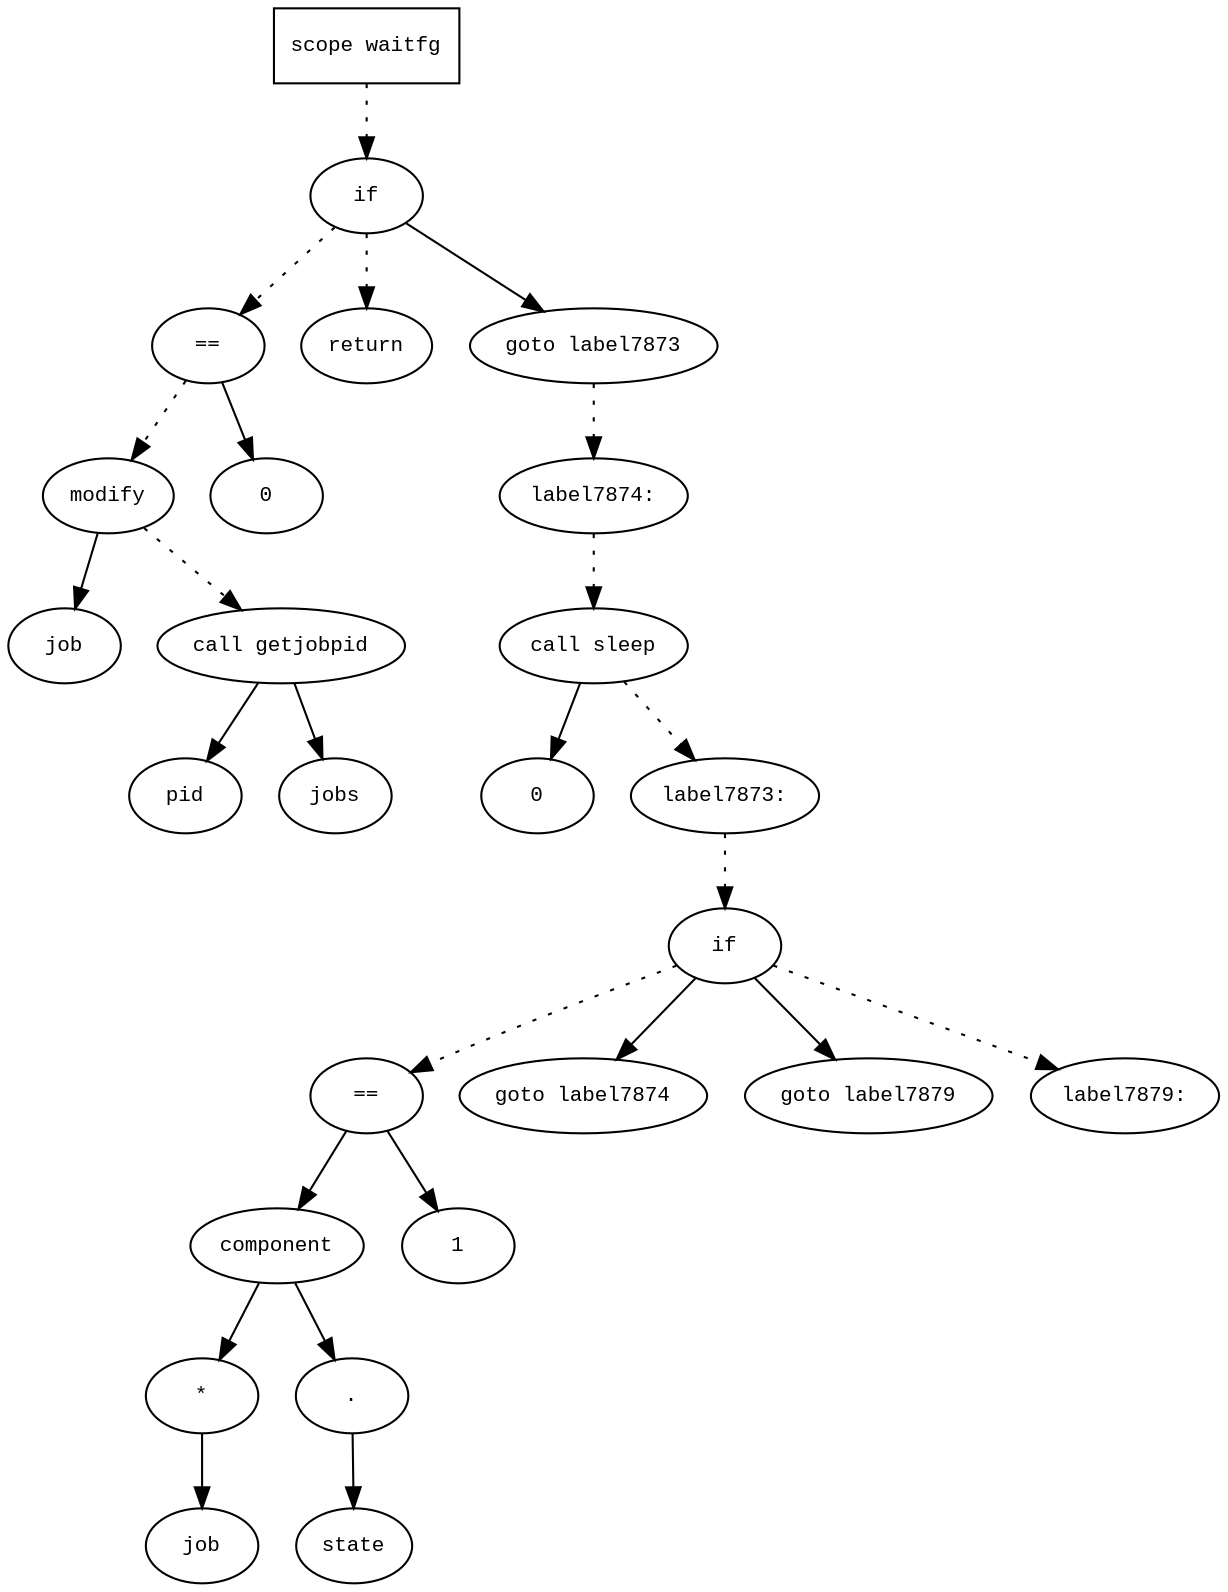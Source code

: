 digraph AST {
  graph [fontname="Times New Roman",fontsize=10];
  node  [fontname="Courier New",fontsize=10];
  edge  [fontname="Times New Roman",fontsize=10];

  node1 [label="scope waitfg",shape=box];
  node2 [label="if",shape=ellipse];
  node1 -> node2 [style=dotted];
  node3 [label="==",shape=ellipse];
  node4 [label="modify",shape=ellipse];
  node5 [label="job",shape=ellipse];
  node4 -> node5;
  node6 [label="call getjobpid",shape=ellipse];
  node7 [label="pid",shape=ellipse];
  node6 -> node7;
  node8 [label="jobs",shape=ellipse];
  node6 -> node8;
  node4 -> node6 [style=dotted];
  node3 -> node4 [style=dotted];
  node9 [label="0",shape=ellipse];
  node3 -> node9;
  node2 -> node3 [style=dotted];
  node10 [label="return",shape=ellipse];
  node2 -> node10 [style=dotted];
  node11 [label="goto label7873",shape=ellipse];
  node2 -> node11;
  node12 [label="label7874:",shape=ellipse];
  node11 -> node12 [style=dotted];
  node13 [label="call sleep",shape=ellipse];
  node14 [label="0",shape=ellipse];
  node13 -> node14;
  node12 -> node13 [style=dotted];
  node15 [label="label7873:",shape=ellipse];
  node13 -> node15 [style=dotted];
  node16 [label="if",shape=ellipse];
  node15 -> node16 [style=dotted];
  node17 [label="==",shape=ellipse];
  node18 [label="component",shape=ellipse];
  node17 -> node18;
  node19 [label="*",shape=ellipse];
  node20 [label="job",shape=ellipse];
  node19 -> node20;
  node18 -> node19;
  node21 [label=".",shape=ellipse];
  node18 -> node21;
  node22 [label="state",shape=ellipse];
  node21 -> node22;
  node23 [label="1",shape=ellipse];
  node17 -> node23;
  node16 -> node17 [style=dotted];
  node24 [label="goto label7874",shape=ellipse];
  node16 -> node24;
  node25 [label="goto label7879",shape=ellipse];
  node16 -> node25;
  node26 [label="label7879:",shape=ellipse];
  node16 -> node26 [style=dotted];
} 